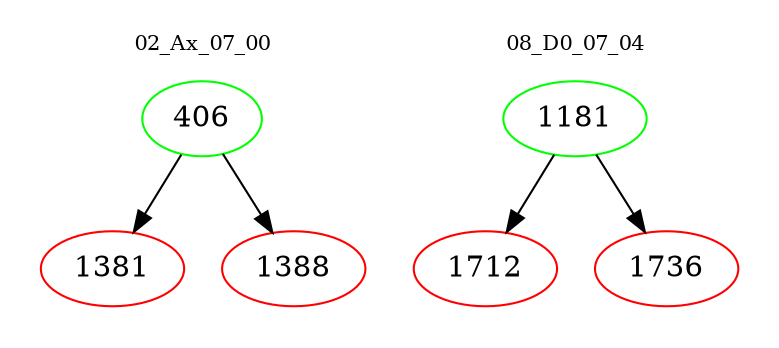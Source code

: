 digraph{
subgraph cluster_0 {
color = white
label = "02_Ax_07_00";
fontsize=10;
T0_406 [label="406", color="green"]
T0_406 -> T0_1381 [color="black"]
T0_1381 [label="1381", color="red"]
T0_406 -> T0_1388 [color="black"]
T0_1388 [label="1388", color="red"]
}
subgraph cluster_1 {
color = white
label = "08_D0_07_04";
fontsize=10;
T1_1181 [label="1181", color="green"]
T1_1181 -> T1_1712 [color="black"]
T1_1712 [label="1712", color="red"]
T1_1181 -> T1_1736 [color="black"]
T1_1736 [label="1736", color="red"]
}
}
